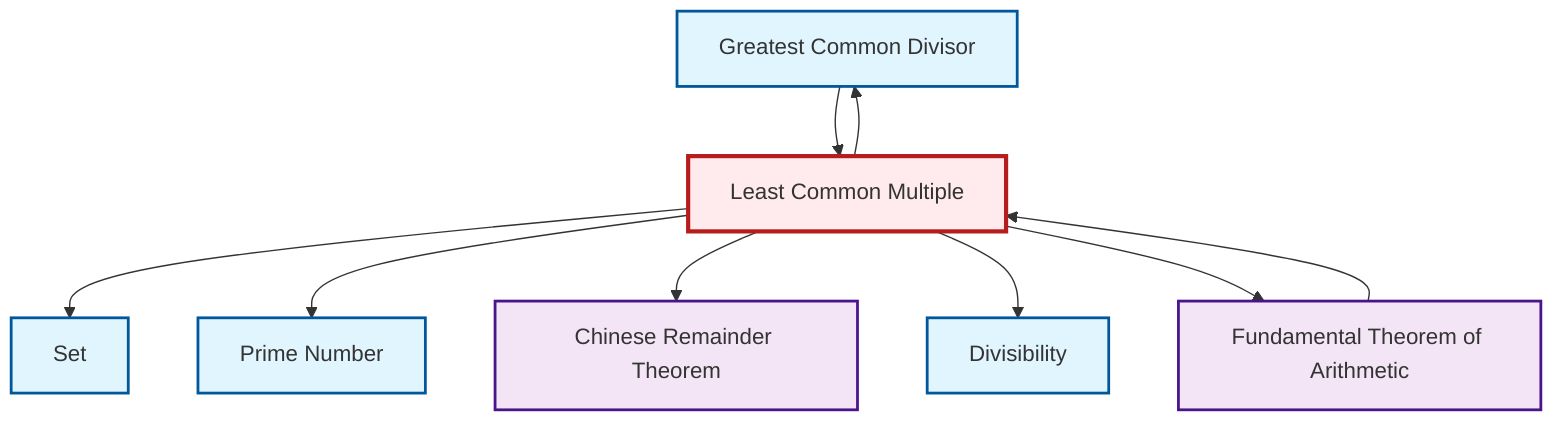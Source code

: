 graph TD
    classDef definition fill:#e1f5fe,stroke:#01579b,stroke-width:2px
    classDef theorem fill:#f3e5f5,stroke:#4a148c,stroke-width:2px
    classDef axiom fill:#fff3e0,stroke:#e65100,stroke-width:2px
    classDef example fill:#e8f5e9,stroke:#1b5e20,stroke-width:2px
    classDef current fill:#ffebee,stroke:#b71c1c,stroke-width:3px
    def-prime["Prime Number"]:::definition
    thm-chinese-remainder["Chinese Remainder Theorem"]:::theorem
    def-gcd["Greatest Common Divisor"]:::definition
    thm-fundamental-arithmetic["Fundamental Theorem of Arithmetic"]:::theorem
    def-divisibility["Divisibility"]:::definition
    def-lcm["Least Common Multiple"]:::definition
    def-set["Set"]:::definition
    def-lcm --> def-set
    def-lcm --> def-prime
    def-lcm --> thm-chinese-remainder
    def-lcm --> def-divisibility
    def-gcd --> def-lcm
    thm-fundamental-arithmetic --> def-lcm
    def-lcm --> def-gcd
    def-lcm --> thm-fundamental-arithmetic
    class def-lcm current